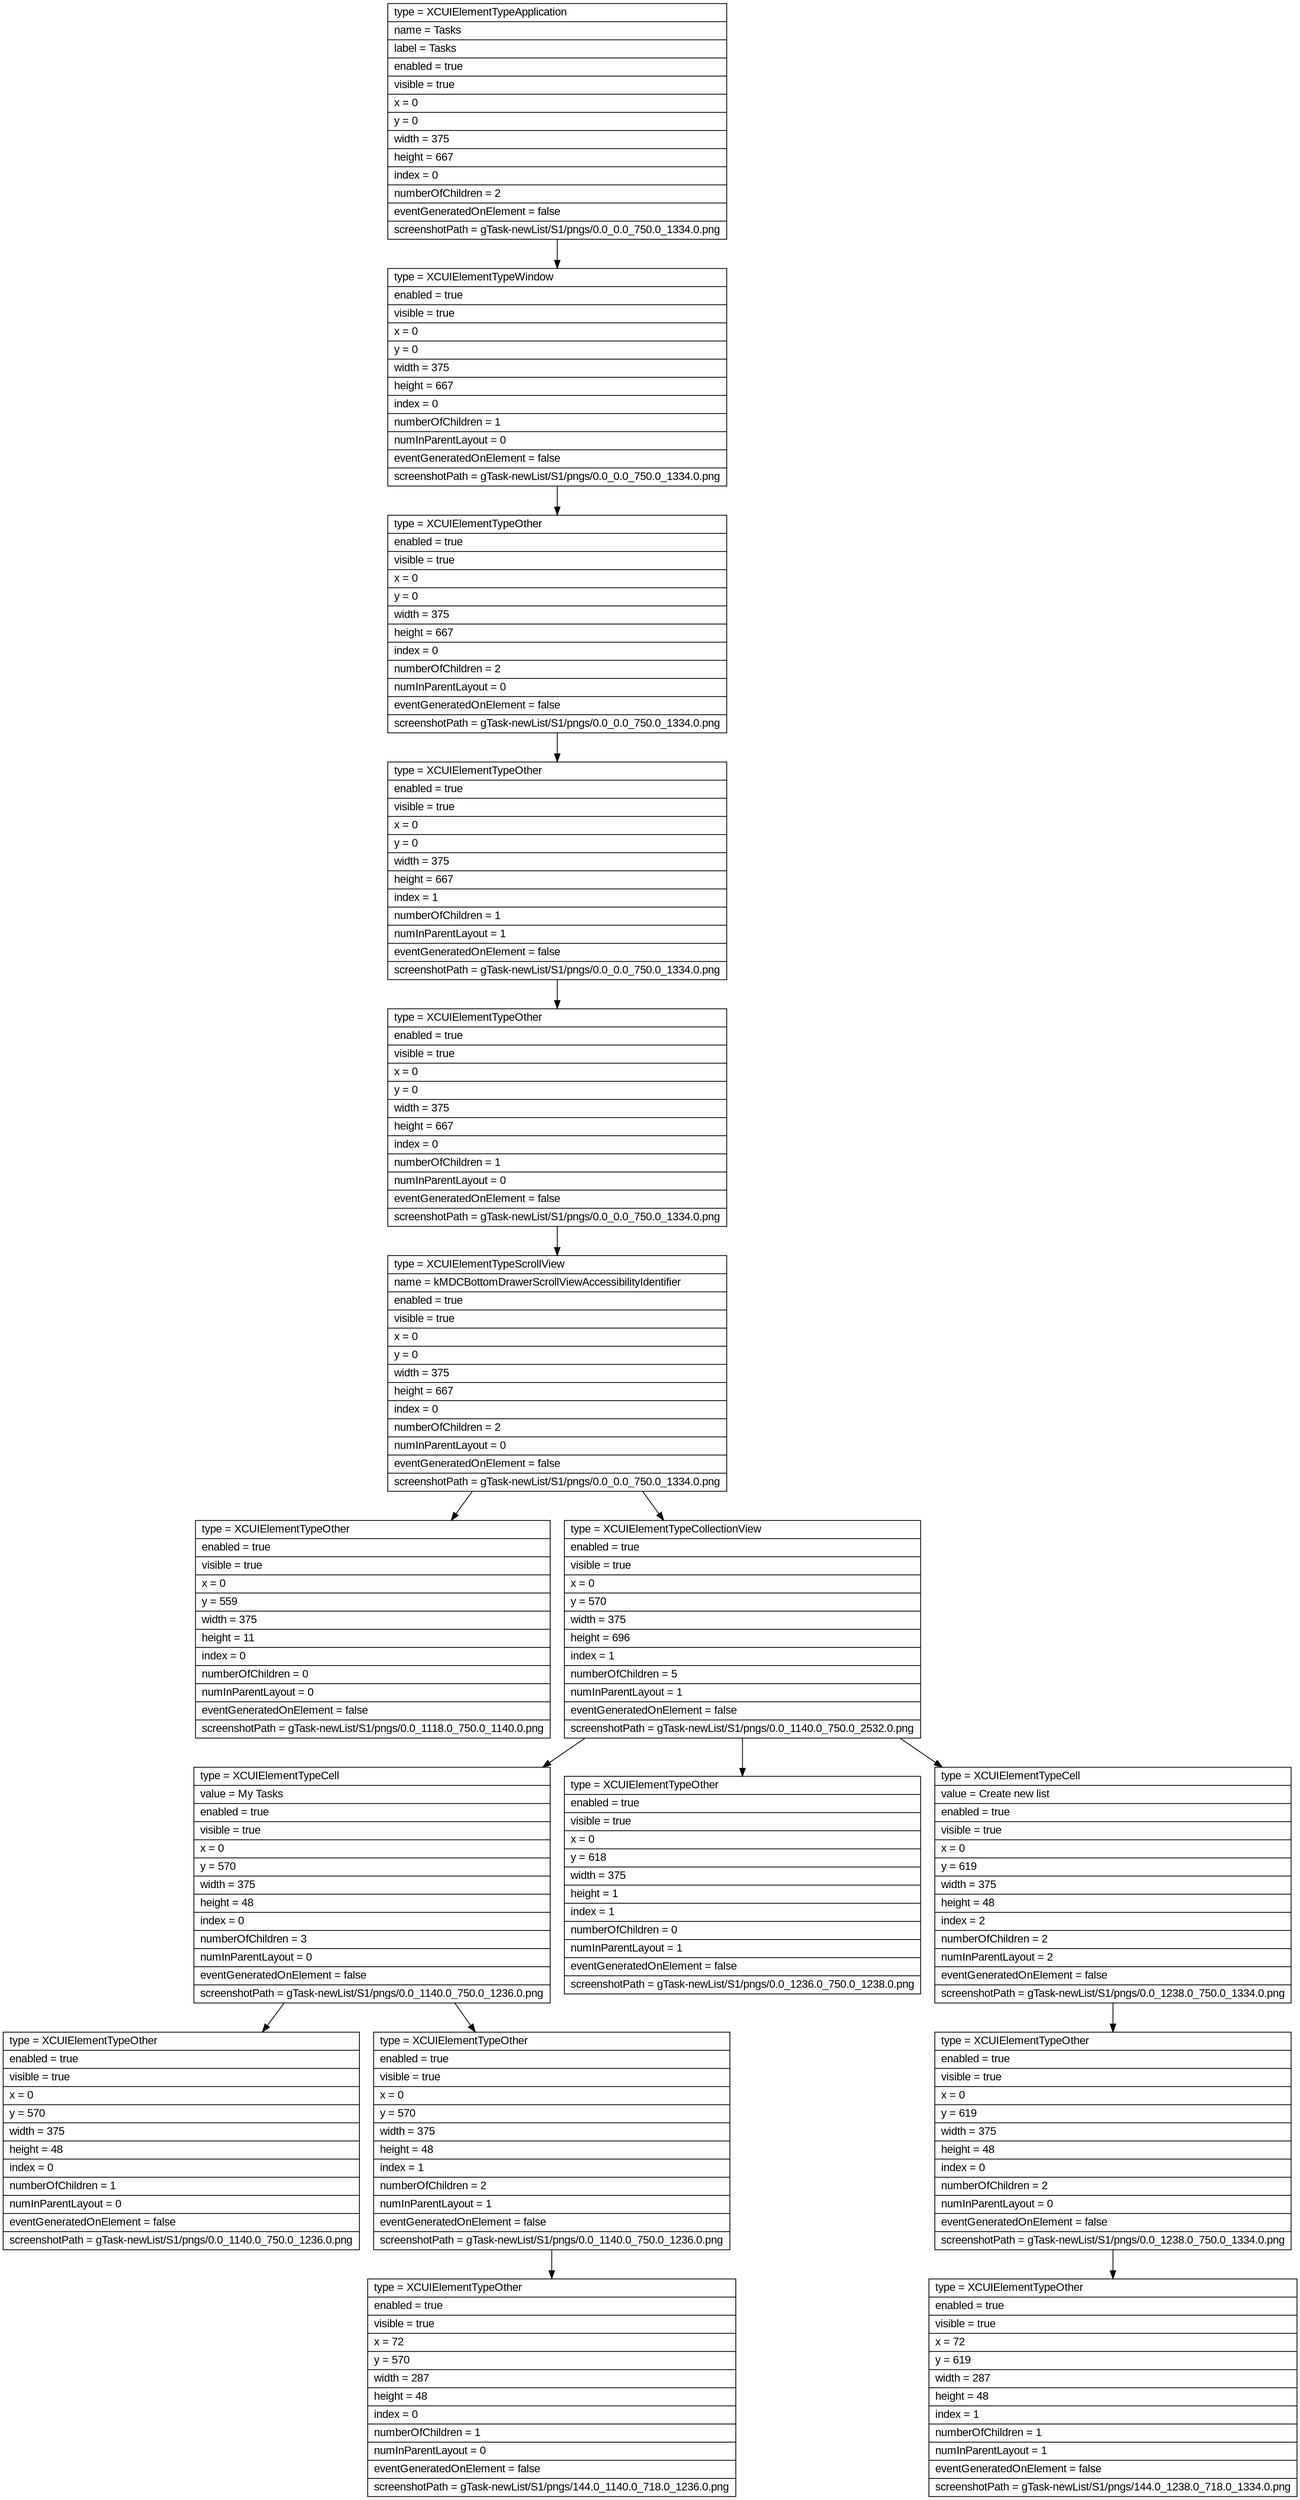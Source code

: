 digraph Layout {

	node [shape=record fontname=Arial];

	0	[label="{type = XCUIElementTypeApplication\l|name = Tasks\l|label = Tasks\l|enabled = true\l|visible = true\l|x = 0\l|y = 0\l|width = 375\l|height = 667\l|index = 0\l|numberOfChildren = 2\l|eventGeneratedOnElement = false \l|screenshotPath = gTask-newList/S1/pngs/0.0_0.0_750.0_1334.0.png\l}"]
	1	[label="{type = XCUIElementTypeWindow\l|enabled = true\l|visible = true\l|x = 0\l|y = 0\l|width = 375\l|height = 667\l|index = 0\l|numberOfChildren = 1\l|numInParentLayout = 0\l|eventGeneratedOnElement = false \l|screenshotPath = gTask-newList/S1/pngs/0.0_0.0_750.0_1334.0.png\l}"]
	2	[label="{type = XCUIElementTypeOther\l|enabled = true\l|visible = true\l|x = 0\l|y = 0\l|width = 375\l|height = 667\l|index = 0\l|numberOfChildren = 2\l|numInParentLayout = 0\l|eventGeneratedOnElement = false \l|screenshotPath = gTask-newList/S1/pngs/0.0_0.0_750.0_1334.0.png\l}"]
	3	[label="{type = XCUIElementTypeOther\l|enabled = true\l|visible = true\l|x = 0\l|y = 0\l|width = 375\l|height = 667\l|index = 1\l|numberOfChildren = 1\l|numInParentLayout = 1\l|eventGeneratedOnElement = false \l|screenshotPath = gTask-newList/S1/pngs/0.0_0.0_750.0_1334.0.png\l}"]
	4	[label="{type = XCUIElementTypeOther\l|enabled = true\l|visible = true\l|x = 0\l|y = 0\l|width = 375\l|height = 667\l|index = 0\l|numberOfChildren = 1\l|numInParentLayout = 0\l|eventGeneratedOnElement = false \l|screenshotPath = gTask-newList/S1/pngs/0.0_0.0_750.0_1334.0.png\l}"]
	5	[label="{type = XCUIElementTypeScrollView\l|name = kMDCBottomDrawerScrollViewAccessibilityIdentifier\l|enabled = true\l|visible = true\l|x = 0\l|y = 0\l|width = 375\l|height = 667\l|index = 0\l|numberOfChildren = 2\l|numInParentLayout = 0\l|eventGeneratedOnElement = false \l|screenshotPath = gTask-newList/S1/pngs/0.0_0.0_750.0_1334.0.png\l}"]
	6	[label="{type = XCUIElementTypeOther\l|enabled = true\l|visible = true\l|x = 0\l|y = 559\l|width = 375\l|height = 11\l|index = 0\l|numberOfChildren = 0\l|numInParentLayout = 0\l|eventGeneratedOnElement = false \l|screenshotPath = gTask-newList/S1/pngs/0.0_1118.0_750.0_1140.0.png\l}"]
	7	[label="{type = XCUIElementTypeCollectionView\l|enabled = true\l|visible = true\l|x = 0\l|y = 570\l|width = 375\l|height = 696\l|index = 1\l|numberOfChildren = 5\l|numInParentLayout = 1\l|eventGeneratedOnElement = false \l|screenshotPath = gTask-newList/S1/pngs/0.0_1140.0_750.0_2532.0.png\l}"]
	8	[label="{type = XCUIElementTypeCell\l|value = My Tasks\l|enabled = true\l|visible = true\l|x = 0\l|y = 570\l|width = 375\l|height = 48\l|index = 0\l|numberOfChildren = 3\l|numInParentLayout = 0\l|eventGeneratedOnElement = false \l|screenshotPath = gTask-newList/S1/pngs/0.0_1140.0_750.0_1236.0.png\l}"]
	9	[label="{type = XCUIElementTypeOther\l|enabled = true\l|visible = true\l|x = 0\l|y = 618\l|width = 375\l|height = 1\l|index = 1\l|numberOfChildren = 0\l|numInParentLayout = 1\l|eventGeneratedOnElement = false \l|screenshotPath = gTask-newList/S1/pngs/0.0_1236.0_750.0_1238.0.png\l}"]
	10	[label="{type = XCUIElementTypeCell\l|value = Create new list\l|enabled = true\l|visible = true\l|x = 0\l|y = 619\l|width = 375\l|height = 48\l|index = 2\l|numberOfChildren = 2\l|numInParentLayout = 2\l|eventGeneratedOnElement = false \l|screenshotPath = gTask-newList/S1/pngs/0.0_1238.0_750.0_1334.0.png\l}"]
	11	[label="{type = XCUIElementTypeOther\l|enabled = true\l|visible = true\l|x = 0\l|y = 570\l|width = 375\l|height = 48\l|index = 0\l|numberOfChildren = 1\l|numInParentLayout = 0\l|eventGeneratedOnElement = false \l|screenshotPath = gTask-newList/S1/pngs/0.0_1140.0_750.0_1236.0.png\l}"]
	12	[label="{type = XCUIElementTypeOther\l|enabled = true\l|visible = true\l|x = 0\l|y = 570\l|width = 375\l|height = 48\l|index = 1\l|numberOfChildren = 2\l|numInParentLayout = 1\l|eventGeneratedOnElement = false \l|screenshotPath = gTask-newList/S1/pngs/0.0_1140.0_750.0_1236.0.png\l}"]
	13	[label="{type = XCUIElementTypeOther\l|enabled = true\l|visible = true\l|x = 0\l|y = 619\l|width = 375\l|height = 48\l|index = 0\l|numberOfChildren = 2\l|numInParentLayout = 0\l|eventGeneratedOnElement = false \l|screenshotPath = gTask-newList/S1/pngs/0.0_1238.0_750.0_1334.0.png\l}"]
	14	[label="{type = XCUIElementTypeOther\l|enabled = true\l|visible = true\l|x = 72\l|y = 570\l|width = 287\l|height = 48\l|index = 0\l|numberOfChildren = 1\l|numInParentLayout = 0\l|eventGeneratedOnElement = false \l|screenshotPath = gTask-newList/S1/pngs/144.0_1140.0_718.0_1236.0.png\l}"]
	15	[label="{type = XCUIElementTypeOther\l|enabled = true\l|visible = true\l|x = 72\l|y = 619\l|width = 287\l|height = 48\l|index = 1\l|numberOfChildren = 1\l|numInParentLayout = 1\l|eventGeneratedOnElement = false \l|screenshotPath = gTask-newList/S1/pngs/144.0_1238.0_718.0_1334.0.png\l}"]


	0 -> 1
	1 -> 2
	2 -> 3
	3 -> 4
	4 -> 5
	5 -> 6
	5 -> 7
	7 -> 8
	7 -> 9
	7 -> 10
	8 -> 11
	8 -> 12
	10 -> 13
	12 -> 14
	13 -> 15


}